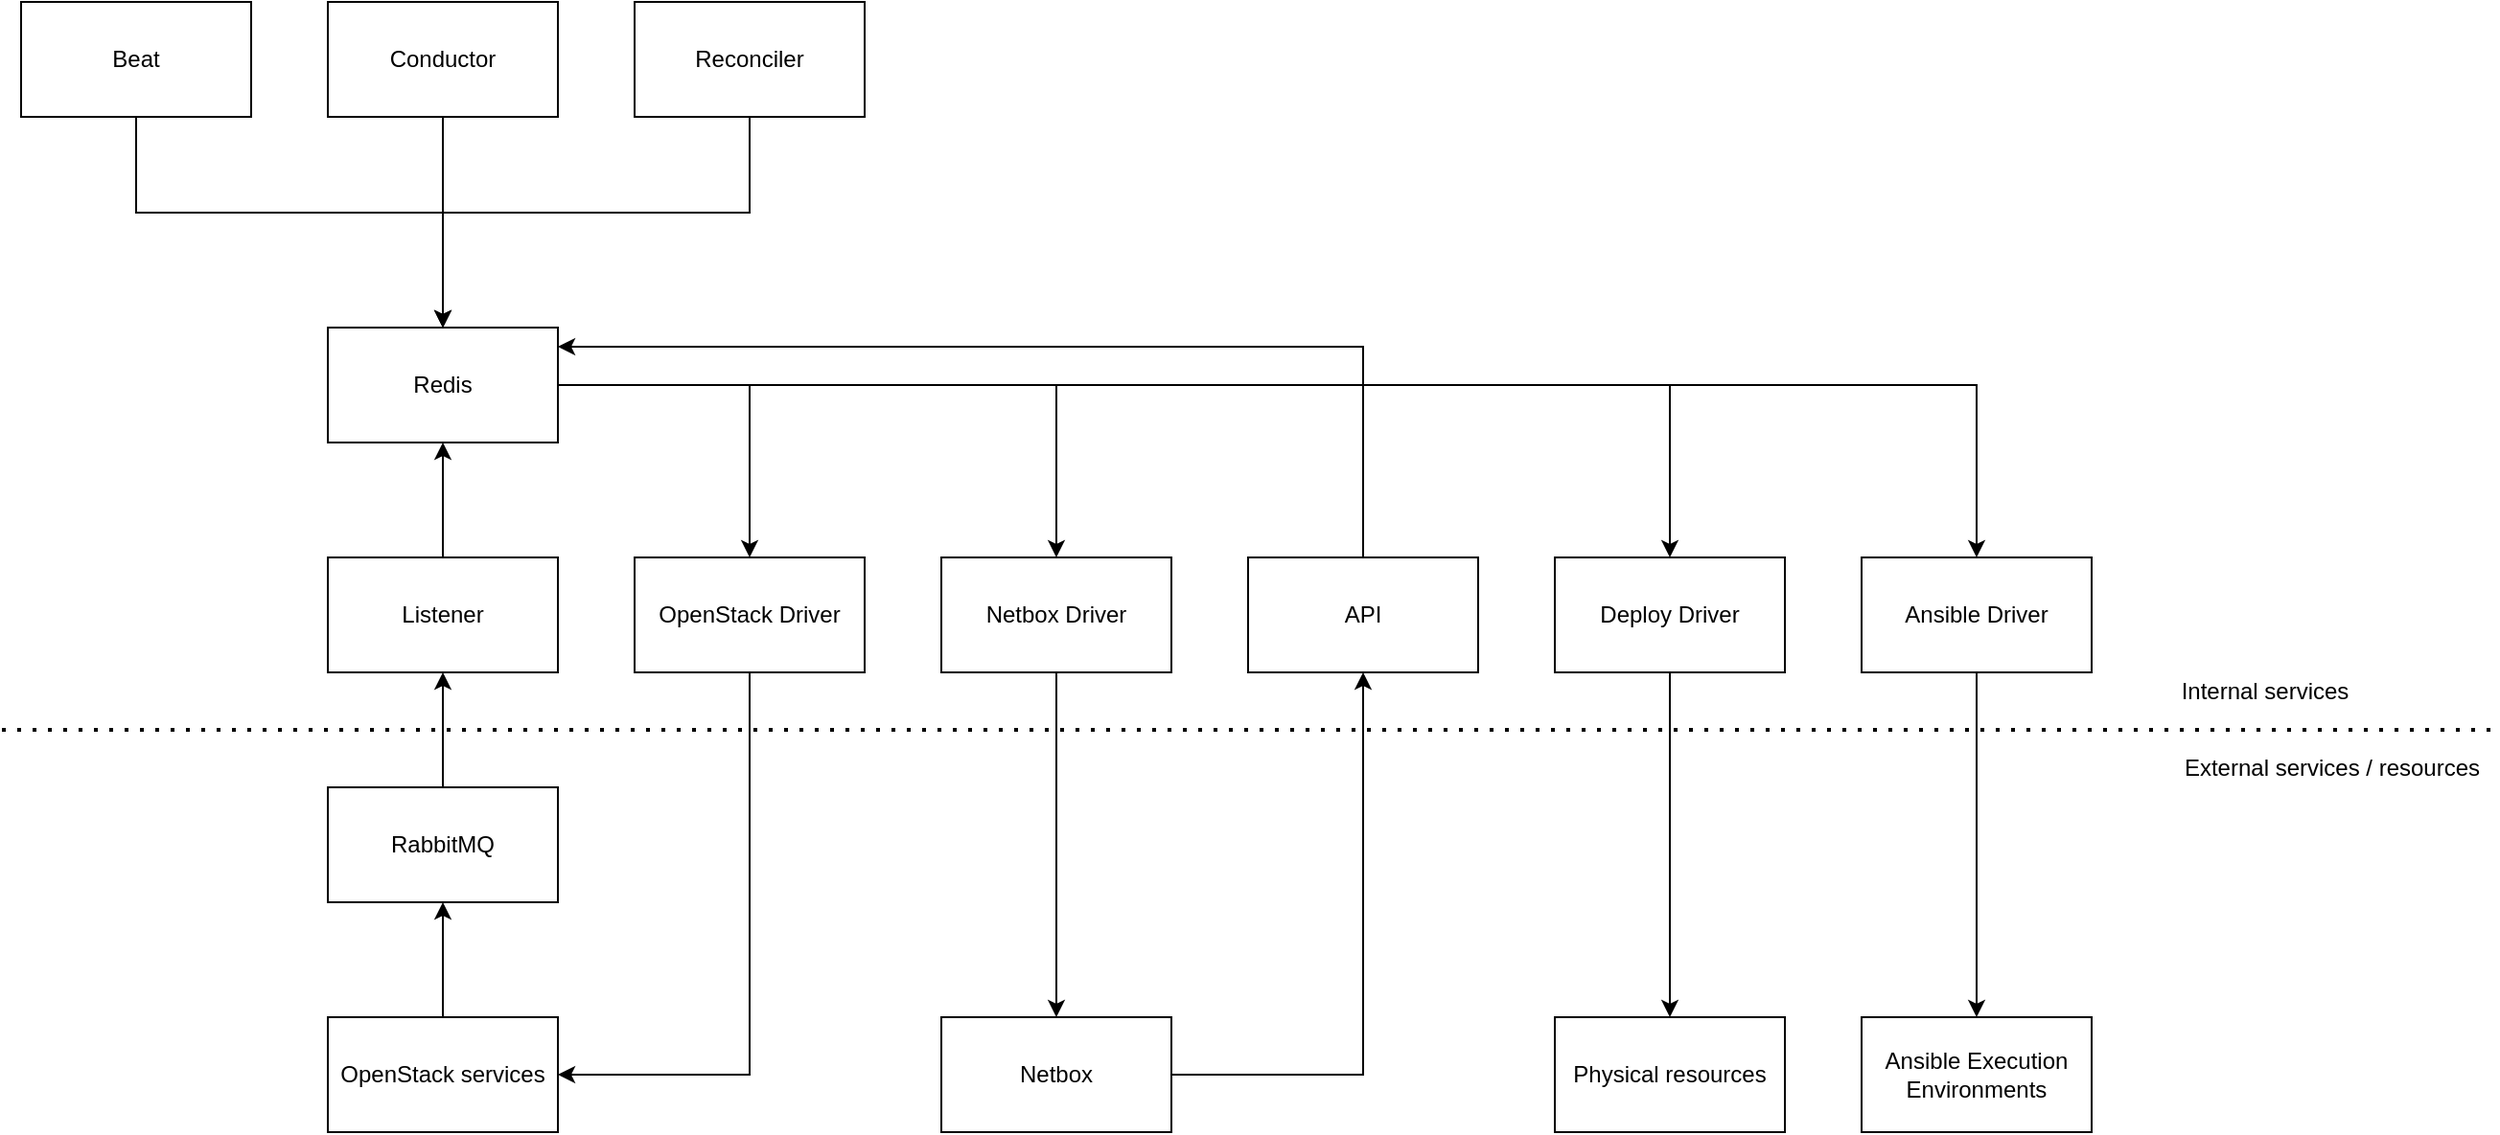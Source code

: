 <mxfile version="16.5.1" type="device"><diagram id="lGi6sGWH3zRSJoltPGBU" name="Seite-1"><mxGraphModel dx="1239" dy="1237" grid="1" gridSize="10" guides="1" tooltips="1" connect="1" arrows="1" fold="1" page="1" pageScale="1" pageWidth="827" pageHeight="1169" math="0" shadow="0"><root><mxCell id="0"/><mxCell id="1" parent="0"/><mxCell id="jcJL3_9cqs40iLk1NIoR-1" value="Redis" style="rounded=0;whiteSpace=wrap;html=1;" vertex="1" parent="1"><mxGeometry x="1040" y="700" width="120" height="60" as="geometry"/></mxCell><mxCell id="jcJL3_9cqs40iLk1NIoR-2" value="API" style="rounded=0;whiteSpace=wrap;html=1;" vertex="1" parent="1"><mxGeometry x="1520" y="820" width="120" height="60" as="geometry"/></mxCell><mxCell id="jcJL3_9cqs40iLk1NIoR-3" value="Conductor" style="rounded=0;whiteSpace=wrap;html=1;" vertex="1" parent="1"><mxGeometry x="1040" y="530" width="120" height="60" as="geometry"/></mxCell><mxCell id="jcJL3_9cqs40iLk1NIoR-4" value="Reconciler" style="rounded=0;whiteSpace=wrap;html=1;" vertex="1" parent="1"><mxGeometry x="1200" y="530" width="120" height="60" as="geometry"/></mxCell><mxCell id="jcJL3_9cqs40iLk1NIoR-5" value="Netbox Driver" style="rounded=0;whiteSpace=wrap;html=1;" vertex="1" parent="1"><mxGeometry x="1360" y="820" width="120" height="60" as="geometry"/></mxCell><mxCell id="jcJL3_9cqs40iLk1NIoR-6" value="OpenStack Driver" style="rounded=0;whiteSpace=wrap;html=1;" vertex="1" parent="1"><mxGeometry x="1200" y="820" width="120" height="60" as="geometry"/></mxCell><mxCell id="jcJL3_9cqs40iLk1NIoR-7" value="Deploy Driver" style="rounded=0;whiteSpace=wrap;html=1;" vertex="1" parent="1"><mxGeometry x="1680" y="820" width="120" height="60" as="geometry"/></mxCell><mxCell id="jcJL3_9cqs40iLk1NIoR-8" value="RabbitMQ" style="rounded=0;whiteSpace=wrap;html=1;" vertex="1" parent="1"><mxGeometry x="1040" y="940" width="120" height="60" as="geometry"/></mxCell><mxCell id="jcJL3_9cqs40iLk1NIoR-9" value="OpenStack services" style="rounded=0;whiteSpace=wrap;html=1;" vertex="1" parent="1"><mxGeometry x="1040" y="1060" width="120" height="60" as="geometry"/></mxCell><mxCell id="jcJL3_9cqs40iLk1NIoR-10" value="" style="endArrow=classic;html=1;rounded=0;" edge="1" parent="1" source="jcJL3_9cqs40iLk1NIoR-9" target="jcJL3_9cqs40iLk1NIoR-8"><mxGeometry width="50" height="50" relative="1" as="geometry"><mxPoint x="1020" y="910" as="sourcePoint"/><mxPoint x="1070" y="860" as="targetPoint"/></mxGeometry></mxCell><mxCell id="jcJL3_9cqs40iLk1NIoR-11" value="Listener" style="rounded=0;whiteSpace=wrap;html=1;" vertex="1" parent="1"><mxGeometry x="1040" y="820" width="120" height="60" as="geometry"/></mxCell><mxCell id="jcJL3_9cqs40iLk1NIoR-12" value="" style="endArrow=classic;html=1;rounded=0;" edge="1" parent="1" source="jcJL3_9cqs40iLk1NIoR-8" target="jcJL3_9cqs40iLk1NIoR-11"><mxGeometry width="50" height="50" relative="1" as="geometry"><mxPoint x="1020" y="650" as="sourcePoint"/><mxPoint x="1070" y="600" as="targetPoint"/></mxGeometry></mxCell><mxCell id="jcJL3_9cqs40iLk1NIoR-13" value="" style="endArrow=classic;html=1;rounded=0;" edge="1" parent="1" source="jcJL3_9cqs40iLk1NIoR-11" target="jcJL3_9cqs40iLk1NIoR-1"><mxGeometry width="50" height="50" relative="1" as="geometry"><mxPoint x="1020" y="650" as="sourcePoint"/><mxPoint x="1070" y="600" as="targetPoint"/></mxGeometry></mxCell><mxCell id="jcJL3_9cqs40iLk1NIoR-14" value="" style="endArrow=none;dashed=1;html=1;dashPattern=1 3;strokeWidth=2;rounded=0;" edge="1" parent="1"><mxGeometry width="50" height="50" relative="1" as="geometry"><mxPoint x="870" y="910" as="sourcePoint"/><mxPoint x="2170" y="910" as="targetPoint"/></mxGeometry></mxCell><mxCell id="jcJL3_9cqs40iLk1NIoR-16" value="" style="endArrow=classic;html=1;rounded=0;" edge="1" parent="1" source="jcJL3_9cqs40iLk1NIoR-6" target="jcJL3_9cqs40iLk1NIoR-9"><mxGeometry width="50" height="50" relative="1" as="geometry"><mxPoint x="1020" y="650" as="sourcePoint"/><mxPoint x="1070" y="600" as="targetPoint"/><Array as="points"><mxPoint x="1260" y="1090"/></Array></mxGeometry></mxCell><mxCell id="jcJL3_9cqs40iLk1NIoR-17" value="Netbox" style="rounded=0;whiteSpace=wrap;html=1;" vertex="1" parent="1"><mxGeometry x="1360" y="1060" width="120" height="60" as="geometry"/></mxCell><mxCell id="jcJL3_9cqs40iLk1NIoR-18" value="" style="endArrow=classic;html=1;rounded=0;" edge="1" parent="1" source="jcJL3_9cqs40iLk1NIoR-5" target="jcJL3_9cqs40iLk1NIoR-17"><mxGeometry width="50" height="50" relative="1" as="geometry"><mxPoint x="1020" y="650" as="sourcePoint"/><mxPoint x="1070" y="600" as="targetPoint"/></mxGeometry></mxCell><mxCell id="jcJL3_9cqs40iLk1NIoR-19" value="" style="endArrow=classic;html=1;rounded=0;" edge="1" parent="1" source="jcJL3_9cqs40iLk1NIoR-17" target="jcJL3_9cqs40iLk1NIoR-2"><mxGeometry width="50" height="50" relative="1" as="geometry"><mxPoint x="1020" y="650" as="sourcePoint"/><mxPoint x="1070" y="600" as="targetPoint"/><Array as="points"><mxPoint x="1580" y="1090"/></Array></mxGeometry></mxCell><mxCell id="jcJL3_9cqs40iLk1NIoR-20" value="" style="endArrow=classic;html=1;rounded=0;" edge="1" parent="1" source="jcJL3_9cqs40iLk1NIoR-1" target="jcJL3_9cqs40iLk1NIoR-6"><mxGeometry width="50" height="50" relative="1" as="geometry"><mxPoint x="1020" y="650" as="sourcePoint"/><mxPoint x="1070" y="600" as="targetPoint"/><Array as="points"><mxPoint x="1260" y="730"/></Array></mxGeometry></mxCell><mxCell id="jcJL3_9cqs40iLk1NIoR-21" value="" style="endArrow=classic;html=1;rounded=0;" edge="1" parent="1" source="jcJL3_9cqs40iLk1NIoR-1" target="jcJL3_9cqs40iLk1NIoR-5"><mxGeometry width="50" height="50" relative="1" as="geometry"><mxPoint x="1020" y="650" as="sourcePoint"/><mxPoint x="1070" y="600" as="targetPoint"/><Array as="points"><mxPoint x="1420" y="730"/></Array></mxGeometry></mxCell><mxCell id="jcJL3_9cqs40iLk1NIoR-22" value="" style="endArrow=classic;html=1;rounded=0;" edge="1" parent="1" source="jcJL3_9cqs40iLk1NIoR-2"><mxGeometry width="50" height="50" relative="1" as="geometry"><mxPoint x="1020" y="650" as="sourcePoint"/><mxPoint x="1160" y="710" as="targetPoint"/><Array as="points"><mxPoint x="1580" y="710"/></Array></mxGeometry></mxCell><mxCell id="jcJL3_9cqs40iLk1NIoR-23" value="Beat" style="rounded=0;whiteSpace=wrap;html=1;" vertex="1" parent="1"><mxGeometry x="880" y="530" width="120" height="60" as="geometry"/></mxCell><mxCell id="jcJL3_9cqs40iLk1NIoR-24" value="Physical resources" style="rounded=0;whiteSpace=wrap;html=1;" vertex="1" parent="1"><mxGeometry x="1680" y="1060" width="120" height="60" as="geometry"/></mxCell><mxCell id="jcJL3_9cqs40iLk1NIoR-25" value="" style="endArrow=classic;html=1;rounded=0;" edge="1" parent="1" source="jcJL3_9cqs40iLk1NIoR-7" target="jcJL3_9cqs40iLk1NIoR-24"><mxGeometry width="50" height="50" relative="1" as="geometry"><mxPoint x="1460" y="650" as="sourcePoint"/><mxPoint x="1510" y="600" as="targetPoint"/></mxGeometry></mxCell><mxCell id="jcJL3_9cqs40iLk1NIoR-26" value="" style="endArrow=classic;html=1;rounded=0;" edge="1" parent="1" source="jcJL3_9cqs40iLk1NIoR-1" target="jcJL3_9cqs40iLk1NIoR-7"><mxGeometry width="50" height="50" relative="1" as="geometry"><mxPoint x="1460" y="650" as="sourcePoint"/><mxPoint x="1510" y="600" as="targetPoint"/><Array as="points"><mxPoint x="1740" y="730"/></Array></mxGeometry></mxCell><mxCell id="jcJL3_9cqs40iLk1NIoR-27" value="" style="endArrow=classic;html=1;rounded=0;" edge="1" parent="1" source="jcJL3_9cqs40iLk1NIoR-23" target="jcJL3_9cqs40iLk1NIoR-1"><mxGeometry width="50" height="50" relative="1" as="geometry"><mxPoint x="1460" y="650" as="sourcePoint"/><mxPoint x="1510" y="600" as="targetPoint"/><Array as="points"><mxPoint x="940" y="640"/><mxPoint x="1100" y="640"/></Array></mxGeometry></mxCell><mxCell id="jcJL3_9cqs40iLk1NIoR-28" value="" style="endArrow=classic;html=1;rounded=0;" edge="1" parent="1" source="jcJL3_9cqs40iLk1NIoR-3" target="jcJL3_9cqs40iLk1NIoR-1"><mxGeometry width="50" height="50" relative="1" as="geometry"><mxPoint x="1460" y="650" as="sourcePoint"/><mxPoint x="1510" y="600" as="targetPoint"/></mxGeometry></mxCell><mxCell id="jcJL3_9cqs40iLk1NIoR-29" value="" style="endArrow=classic;html=1;rounded=0;" edge="1" parent="1" source="jcJL3_9cqs40iLk1NIoR-4" target="jcJL3_9cqs40iLk1NIoR-1"><mxGeometry width="50" height="50" relative="1" as="geometry"><mxPoint x="1460" y="650" as="sourcePoint"/><mxPoint x="1510" y="600" as="targetPoint"/><Array as="points"><mxPoint x="1260" y="640"/><mxPoint x="1100" y="640"/></Array></mxGeometry></mxCell><mxCell id="jcJL3_9cqs40iLk1NIoR-30" value="Ansible Driver" style="rounded=0;whiteSpace=wrap;html=1;" vertex="1" parent="1"><mxGeometry x="1840" y="820" width="120" height="60" as="geometry"/></mxCell><mxCell id="jcJL3_9cqs40iLk1NIoR-31" value="" style="endArrow=classic;html=1;rounded=0;" edge="1" parent="1" source="jcJL3_9cqs40iLk1NIoR-1" target="jcJL3_9cqs40iLk1NIoR-30"><mxGeometry width="50" height="50" relative="1" as="geometry"><mxPoint x="1770" y="650" as="sourcePoint"/><mxPoint x="1820" y="600" as="targetPoint"/><Array as="points"><mxPoint x="1900" y="730"/></Array></mxGeometry></mxCell><mxCell id="jcJL3_9cqs40iLk1NIoR-32" value="Ansible Execution&lt;br&gt;Environments" style="rounded=0;whiteSpace=wrap;html=1;" vertex="1" parent="1"><mxGeometry x="1840" y="1060" width="120" height="60" as="geometry"/></mxCell><mxCell id="jcJL3_9cqs40iLk1NIoR-33" value="" style="endArrow=classic;html=1;rounded=0;" edge="1" parent="1" source="jcJL3_9cqs40iLk1NIoR-30" target="jcJL3_9cqs40iLk1NIoR-32"><mxGeometry width="50" height="50" relative="1" as="geometry"><mxPoint x="1770" y="650" as="sourcePoint"/><mxPoint x="1820" y="600" as="targetPoint"/></mxGeometry></mxCell><mxCell id="jcJL3_9cqs40iLk1NIoR-39" value="External services / resources" style="text;html=1;align=center;verticalAlign=middle;resizable=0;points=[];autosize=1;strokeColor=none;fillColor=none;" vertex="1" parent="1"><mxGeometry x="2000" y="920" width="170" height="20" as="geometry"/></mxCell><mxCell id="jcJL3_9cqs40iLk1NIoR-40" value="Internal services" style="text;html=1;align=center;verticalAlign=middle;resizable=0;points=[];autosize=1;strokeColor=none;fillColor=none;" vertex="1" parent="1"><mxGeometry x="2000" y="880" width="100" height="20" as="geometry"/></mxCell></root></mxGraphModel></diagram></mxfile>